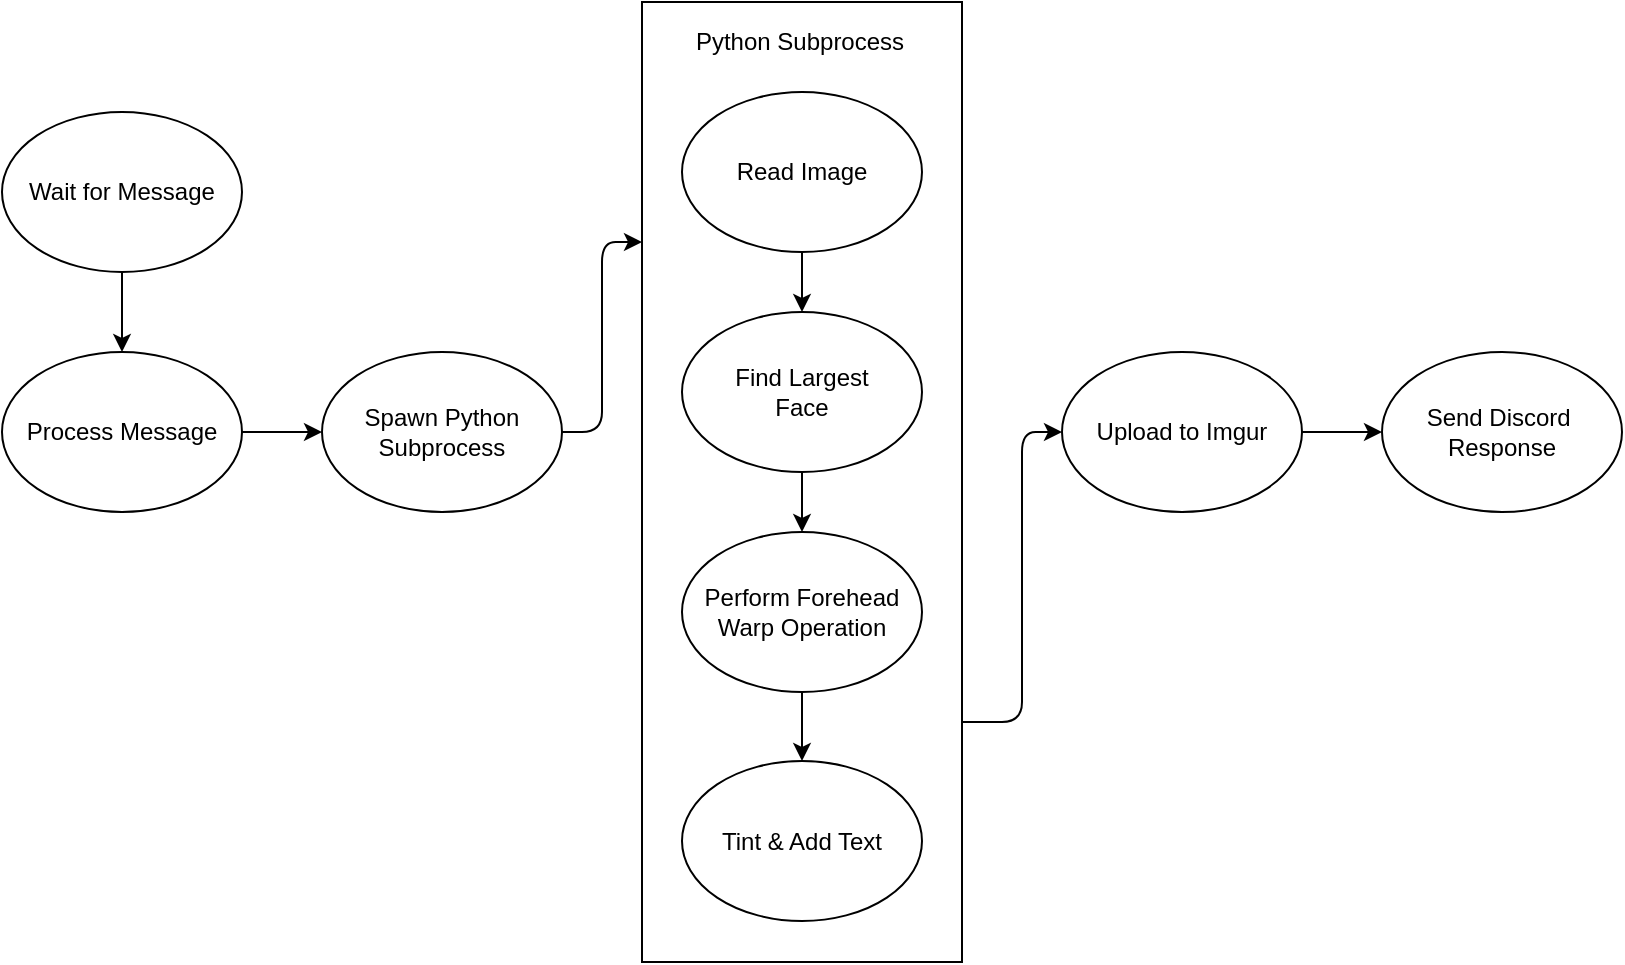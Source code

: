 <mxfile>
    <diagram id="qD-DYOvjqUwZ5LwnEhW5" name="Page-1">
        <mxGraphModel dx="1458" dy="680" grid="1" gridSize="10" guides="1" tooltips="1" connect="1" arrows="1" fold="1" page="1" pageScale="1" pageWidth="827" pageHeight="1169" math="0" shadow="0">
            <root>
                <mxCell id="0"/>
                <mxCell id="1" parent="0"/>
                <mxCell id="23" style="edgeStyle=none;html=1;exitX=1;exitY=0.75;exitDx=0;exitDy=0;" edge="1" parent="1" source="18" target="21">
                    <mxGeometry relative="1" as="geometry">
                        <Array as="points">
                            <mxPoint x="520" y="465"/>
                            <mxPoint x="520" y="320"/>
                        </Array>
                    </mxGeometry>
                </mxCell>
                <mxCell id="18" value="" style="rounded=0;whiteSpace=wrap;html=1;" vertex="1" parent="1">
                    <mxGeometry x="330" y="105" width="160" height="480" as="geometry"/>
                </mxCell>
                <mxCell id="5" style="edgeStyle=none;html=1;" edge="1" parent="1" source="2" target="3">
                    <mxGeometry relative="1" as="geometry"/>
                </mxCell>
                <mxCell id="2" value="Wait for Message" style="ellipse;whiteSpace=wrap;html=1;" vertex="1" parent="1">
                    <mxGeometry x="10" y="160" width="120" height="80" as="geometry"/>
                </mxCell>
                <mxCell id="8" style="edgeStyle=none;html=1;" edge="1" parent="1" source="3" target="7">
                    <mxGeometry relative="1" as="geometry"/>
                </mxCell>
                <mxCell id="3" value="Process Message" style="ellipse;whiteSpace=wrap;html=1;" vertex="1" parent="1">
                    <mxGeometry x="10" y="280" width="120" height="80" as="geometry"/>
                </mxCell>
                <mxCell id="19" style="edgeStyle=none;html=1;entryX=0;entryY=0.25;entryDx=0;entryDy=0;" edge="1" parent="1" source="7" target="18">
                    <mxGeometry relative="1" as="geometry">
                        <Array as="points">
                            <mxPoint x="310" y="320"/>
                            <mxPoint x="310" y="225"/>
                        </Array>
                    </mxGeometry>
                </mxCell>
                <mxCell id="7" value="Spawn Python&lt;br&gt;Subprocess" style="ellipse;whiteSpace=wrap;html=1;" vertex="1" parent="1">
                    <mxGeometry x="170" y="280" width="120" height="80" as="geometry"/>
                </mxCell>
                <mxCell id="15" style="edgeStyle=none;html=1;" edge="1" parent="1" source="11" target="12">
                    <mxGeometry relative="1" as="geometry"/>
                </mxCell>
                <mxCell id="11" value="Read Image" style="ellipse;whiteSpace=wrap;html=1;" vertex="1" parent="1">
                    <mxGeometry x="350" y="150" width="120" height="80" as="geometry"/>
                </mxCell>
                <mxCell id="16" style="edgeStyle=none;html=1;" edge="1" parent="1" source="12" target="13">
                    <mxGeometry relative="1" as="geometry"/>
                </mxCell>
                <mxCell id="12" value="Find Largest&lt;br&gt;Face" style="ellipse;whiteSpace=wrap;html=1;" vertex="1" parent="1">
                    <mxGeometry x="350" y="260" width="120" height="80" as="geometry"/>
                </mxCell>
                <mxCell id="17" style="edgeStyle=none;html=1;" edge="1" parent="1" source="13" target="14">
                    <mxGeometry relative="1" as="geometry"/>
                </mxCell>
                <mxCell id="13" value="Perform Forehead&lt;br&gt;Warp Operation" style="ellipse;whiteSpace=wrap;html=1;" vertex="1" parent="1">
                    <mxGeometry x="350" y="370" width="120" height="80" as="geometry"/>
                </mxCell>
                <mxCell id="14" value="Tint &amp;amp; Add Text" style="ellipse;whiteSpace=wrap;html=1;" vertex="1" parent="1">
                    <mxGeometry x="350" y="484.5" width="120" height="80" as="geometry"/>
                </mxCell>
                <mxCell id="20" value="Python Subprocess" style="text;html=1;strokeColor=none;fillColor=none;align=center;verticalAlign=middle;whiteSpace=wrap;rounded=0;" vertex="1" parent="1">
                    <mxGeometry x="344" y="110" width="130" height="30" as="geometry"/>
                </mxCell>
                <mxCell id="25" style="edgeStyle=none;html=1;" edge="1" parent="1" source="21" target="24">
                    <mxGeometry relative="1" as="geometry"/>
                </mxCell>
                <mxCell id="21" value="Upload to Imgur" style="ellipse;whiteSpace=wrap;html=1;" vertex="1" parent="1">
                    <mxGeometry x="540" y="280" width="120" height="80" as="geometry"/>
                </mxCell>
                <mxCell id="24" value="Send Discord&amp;nbsp;&lt;br&gt;Response" style="ellipse;whiteSpace=wrap;html=1;" vertex="1" parent="1">
                    <mxGeometry x="700" y="280" width="120" height="80" as="geometry"/>
                </mxCell>
            </root>
        </mxGraphModel>
    </diagram>
</mxfile>